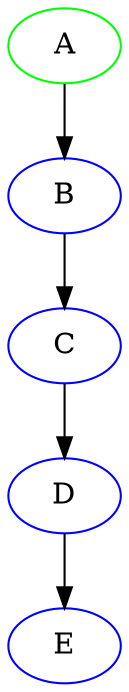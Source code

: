 digraph {
A [color=green]
B [color=blue]
C [color=blue]
D [color=blue]
E [color=blue]
 A -> B
 B -> C
 C -> D
 D -> E
}
